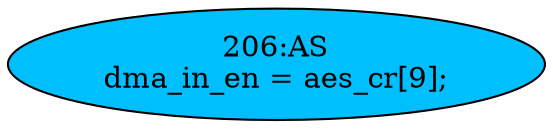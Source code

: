 strict digraph "" {
	node [label="\N"];
	"206:AS"	 [ast="<pyverilog.vparser.ast.Assign object at 0x7fea05ff5450>",
		def_var="['dma_in_en']",
		fillcolor=deepskyblue,
		label="206:AS
dma_in_en = aes_cr[9];",
		statements="[]",
		style=filled,
		typ=Assign,
		use_var="['aes_cr']"];
}
